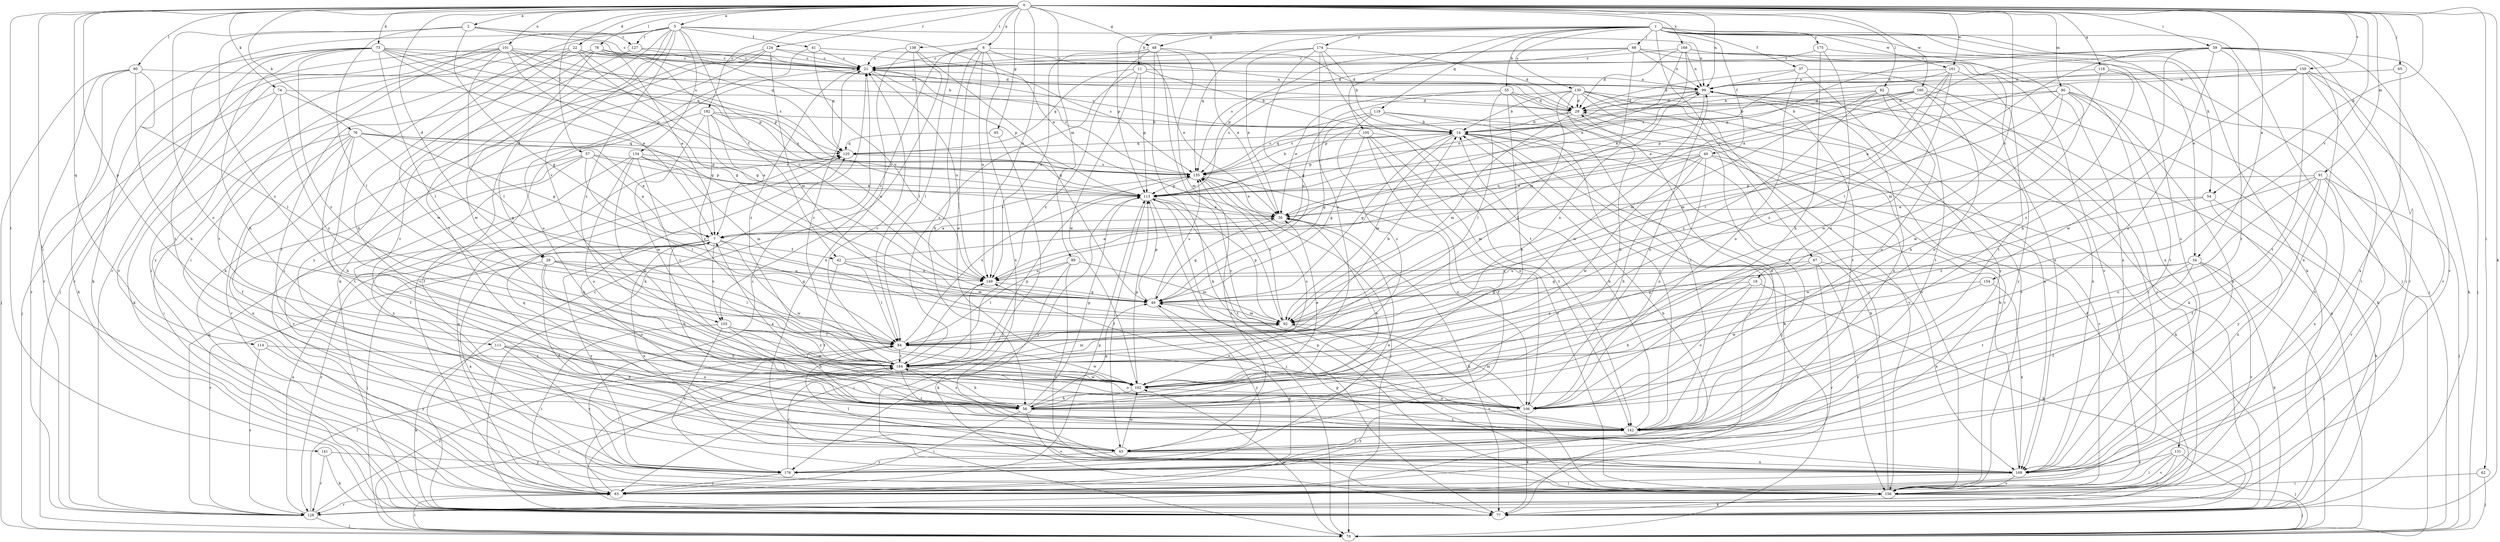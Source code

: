 strict digraph  {
0;
1;
2;
5;
6;
7;
11;
14;
18;
21;
22;
28;
29;
34;
36;
37;
40;
41;
42;
43;
45;
48;
49;
54;
55;
56;
57;
59;
62;
63;
65;
67;
68;
70;
73;
74;
76;
77;
78;
80;
82;
84;
89;
90;
91;
92;
99;
101;
105;
106;
111;
113;
114;
118;
119;
120;
124;
127;
128;
130;
131;
134;
135;
138;
141;
142;
149;
150;
154;
155;
156;
160;
161;
162;
168;
169;
174;
175;
176;
182;
184;
0 -> 2  [label=a];
0 -> 5  [label=a];
0 -> 6  [label=a];
0 -> 18  [label=c];
0 -> 22  [label=d];
0 -> 28  [label=d];
0 -> 34  [label=e];
0 -> 45  [label=g];
0 -> 48  [label=g];
0 -> 54  [label=h];
0 -> 57  [label=i];
0 -> 59  [label=i];
0 -> 62  [label=i];
0 -> 63  [label=i];
0 -> 65  [label=j];
0 -> 73  [label=k];
0 -> 74  [label=k];
0 -> 76  [label=k];
0 -> 77  [label=k];
0 -> 78  [label=l];
0 -> 80  [label=l];
0 -> 82  [label=l];
0 -> 89  [label=m];
0 -> 90  [label=m];
0 -> 91  [label=m];
0 -> 99  [label=n];
0 -> 101  [label=o];
0 -> 111  [label=p];
0 -> 114  [label=q];
0 -> 118  [label=q];
0 -> 124  [label=r];
0 -> 138  [label=t];
0 -> 141  [label=t];
0 -> 149  [label=u];
0 -> 150  [label=v];
0 -> 154  [label=v];
0 -> 160  [label=w];
0 -> 161  [label=w];
0 -> 168  [label=x];
0 -> 182  [label=z];
1 -> 11  [label=b];
1 -> 34  [label=e];
1 -> 37  [label=f];
1 -> 40  [label=f];
1 -> 48  [label=g];
1 -> 54  [label=h];
1 -> 55  [label=h];
1 -> 67  [label=j];
1 -> 68  [label=j];
1 -> 70  [label=j];
1 -> 77  [label=k];
1 -> 105  [label=o];
1 -> 113  [label=p];
1 -> 119  [label=q];
1 -> 130  [label=s];
1 -> 131  [label=s];
1 -> 161  [label=w];
1 -> 174  [label=y];
1 -> 175  [label=y];
1 -> 135  [label=q];
2 -> 21  [label=c];
2 -> 49  [label=g];
2 -> 84  [label=l];
2 -> 106  [label=o];
2 -> 120  [label=q];
2 -> 127  [label=r];
2 -> 184  [label=z];
5 -> 28  [label=d];
5 -> 36  [label=e];
5 -> 41  [label=f];
5 -> 42  [label=f];
5 -> 63  [label=i];
5 -> 77  [label=k];
5 -> 99  [label=n];
5 -> 127  [label=r];
5 -> 128  [label=r];
5 -> 134  [label=s];
5 -> 142  [label=t];
5 -> 155  [label=v];
5 -> 184  [label=z];
6 -> 21  [label=c];
6 -> 29  [label=d];
6 -> 36  [label=e];
6 -> 56  [label=h];
6 -> 84  [label=l];
6 -> 106  [label=o];
6 -> 149  [label=u];
6 -> 155  [label=v];
6 -> 169  [label=x];
7 -> 42  [label=f];
7 -> 56  [label=h];
7 -> 70  [label=j];
7 -> 128  [label=r];
7 -> 135  [label=s];
7 -> 155  [label=v];
7 -> 162  [label=w];
7 -> 169  [label=x];
7 -> 176  [label=y];
11 -> 14  [label=b];
11 -> 99  [label=n];
11 -> 113  [label=p];
11 -> 120  [label=q];
11 -> 162  [label=w];
11 -> 184  [label=z];
14 -> 21  [label=c];
14 -> 49  [label=g];
14 -> 63  [label=i];
14 -> 70  [label=j];
14 -> 92  [label=m];
14 -> 113  [label=p];
14 -> 120  [label=q];
18 -> 49  [label=g];
18 -> 56  [label=h];
18 -> 77  [label=k];
18 -> 106  [label=o];
21 -> 99  [label=n];
21 -> 113  [label=p];
21 -> 149  [label=u];
21 -> 184  [label=z];
22 -> 21  [label=c];
22 -> 49  [label=g];
22 -> 56  [label=h];
22 -> 99  [label=n];
22 -> 142  [label=t];
22 -> 149  [label=u];
22 -> 162  [label=w];
28 -> 43  [label=f];
28 -> 49  [label=g];
28 -> 84  [label=l];
28 -> 106  [label=o];
28 -> 128  [label=r];
28 -> 149  [label=u];
29 -> 14  [label=b];
29 -> 92  [label=m];
29 -> 135  [label=s];
29 -> 156  [label=v];
34 -> 43  [label=f];
34 -> 49  [label=g];
34 -> 70  [label=j];
34 -> 77  [label=k];
34 -> 142  [label=t];
34 -> 149  [label=u];
34 -> 156  [label=v];
36 -> 7  [label=a];
36 -> 49  [label=g];
36 -> 77  [label=k];
37 -> 29  [label=d];
37 -> 99  [label=n];
37 -> 106  [label=o];
37 -> 128  [label=r];
37 -> 176  [label=y];
40 -> 36  [label=e];
40 -> 56  [label=h];
40 -> 77  [label=k];
40 -> 92  [label=m];
40 -> 106  [label=o];
40 -> 135  [label=s];
40 -> 156  [label=v];
40 -> 162  [label=w];
41 -> 21  [label=c];
41 -> 29  [label=d];
41 -> 106  [label=o];
41 -> 149  [label=u];
42 -> 36  [label=e];
42 -> 84  [label=l];
42 -> 92  [label=m];
42 -> 142  [label=t];
42 -> 149  [label=u];
43 -> 99  [label=n];
43 -> 120  [label=q];
43 -> 135  [label=s];
43 -> 162  [label=w];
43 -> 169  [label=x];
43 -> 176  [label=y];
45 -> 70  [label=j];
45 -> 120  [label=q];
48 -> 21  [label=c];
48 -> 36  [label=e];
48 -> 77  [label=k];
48 -> 92  [label=m];
48 -> 149  [label=u];
48 -> 156  [label=v];
48 -> 184  [label=z];
49 -> 92  [label=m];
49 -> 113  [label=p];
49 -> 135  [label=s];
49 -> 176  [label=y];
54 -> 36  [label=e];
54 -> 77  [label=k];
54 -> 162  [label=w];
54 -> 169  [label=x];
55 -> 29  [label=d];
55 -> 36  [label=e];
55 -> 56  [label=h];
55 -> 84  [label=l];
55 -> 142  [label=t];
55 -> 149  [label=u];
55 -> 156  [label=v];
56 -> 7  [label=a];
56 -> 36  [label=e];
56 -> 49  [label=g];
56 -> 63  [label=i];
56 -> 113  [label=p];
56 -> 142  [label=t];
56 -> 156  [label=v];
56 -> 184  [label=z];
57 -> 7  [label=a];
57 -> 43  [label=f];
57 -> 84  [label=l];
57 -> 113  [label=p];
57 -> 135  [label=s];
57 -> 156  [label=v];
57 -> 169  [label=x];
59 -> 7  [label=a];
59 -> 21  [label=c];
59 -> 56  [label=h];
59 -> 70  [label=j];
59 -> 84  [label=l];
59 -> 106  [label=o];
59 -> 113  [label=p];
59 -> 128  [label=r];
59 -> 142  [label=t];
59 -> 156  [label=v];
59 -> 169  [label=x];
62 -> 63  [label=i];
62 -> 70  [label=j];
63 -> 14  [label=b];
63 -> 21  [label=c];
63 -> 49  [label=g];
63 -> 84  [label=l];
63 -> 113  [label=p];
63 -> 120  [label=q];
63 -> 128  [label=r];
65 -> 99  [label=n];
65 -> 169  [label=x];
67 -> 128  [label=r];
67 -> 149  [label=u];
67 -> 156  [label=v];
67 -> 169  [label=x];
67 -> 184  [label=z];
68 -> 21  [label=c];
68 -> 92  [label=m];
68 -> 99  [label=n];
68 -> 113  [label=p];
68 -> 135  [label=s];
68 -> 156  [label=v];
68 -> 169  [label=x];
70 -> 63  [label=i];
70 -> 99  [label=n];
70 -> 162  [label=w];
73 -> 14  [label=b];
73 -> 21  [label=c];
73 -> 49  [label=g];
73 -> 56  [label=h];
73 -> 77  [label=k];
73 -> 84  [label=l];
73 -> 113  [label=p];
73 -> 120  [label=q];
73 -> 128  [label=r];
73 -> 142  [label=t];
73 -> 184  [label=z];
74 -> 29  [label=d];
74 -> 49  [label=g];
74 -> 70  [label=j];
74 -> 77  [label=k];
74 -> 184  [label=z];
76 -> 7  [label=a];
76 -> 43  [label=f];
76 -> 49  [label=g];
76 -> 56  [label=h];
76 -> 63  [label=i];
76 -> 113  [label=p];
76 -> 120  [label=q];
76 -> 142  [label=t];
76 -> 156  [label=v];
77 -> 14  [label=b];
77 -> 21  [label=c];
77 -> 149  [label=u];
78 -> 7  [label=a];
78 -> 21  [label=c];
78 -> 29  [label=d];
78 -> 43  [label=f];
78 -> 63  [label=i];
78 -> 113  [label=p];
78 -> 162  [label=w];
80 -> 56  [label=h];
80 -> 70  [label=j];
80 -> 77  [label=k];
80 -> 84  [label=l];
80 -> 99  [label=n];
80 -> 128  [label=r];
82 -> 14  [label=b];
82 -> 29  [label=d];
82 -> 92  [label=m];
82 -> 106  [label=o];
82 -> 142  [label=t];
82 -> 176  [label=y];
82 -> 184  [label=z];
84 -> 14  [label=b];
84 -> 99  [label=n];
84 -> 135  [label=s];
84 -> 162  [label=w];
84 -> 184  [label=z];
89 -> 77  [label=k];
89 -> 84  [label=l];
89 -> 92  [label=m];
89 -> 149  [label=u];
89 -> 156  [label=v];
90 -> 29  [label=d];
90 -> 56  [label=h];
90 -> 92  [label=m];
90 -> 113  [label=p];
90 -> 142  [label=t];
90 -> 156  [label=v];
90 -> 162  [label=w];
90 -> 169  [label=x];
91 -> 43  [label=f];
91 -> 70  [label=j];
91 -> 106  [label=o];
91 -> 113  [label=p];
91 -> 156  [label=v];
91 -> 169  [label=x];
91 -> 176  [label=y];
91 -> 184  [label=z];
92 -> 84  [label=l];
92 -> 113  [label=p];
92 -> 135  [label=s];
92 -> 156  [label=v];
99 -> 29  [label=d];
99 -> 113  [label=p];
99 -> 142  [label=t];
99 -> 162  [label=w];
99 -> 169  [label=x];
101 -> 7  [label=a];
101 -> 21  [label=c];
101 -> 49  [label=g];
101 -> 70  [label=j];
101 -> 84  [label=l];
101 -> 113  [label=p];
101 -> 128  [label=r];
101 -> 135  [label=s];
101 -> 156  [label=v];
101 -> 176  [label=y];
105 -> 43  [label=f];
105 -> 49  [label=g];
105 -> 106  [label=o];
105 -> 120  [label=q];
105 -> 142  [label=t];
105 -> 156  [label=v];
106 -> 77  [label=k];
106 -> 92  [label=m];
106 -> 99  [label=n];
106 -> 176  [label=y];
111 -> 56  [label=h];
111 -> 77  [label=k];
111 -> 106  [label=o];
111 -> 176  [label=y];
111 -> 184  [label=z];
113 -> 36  [label=e];
113 -> 43  [label=f];
113 -> 70  [label=j];
113 -> 99  [label=n];
113 -> 142  [label=t];
113 -> 176  [label=y];
114 -> 128  [label=r];
114 -> 176  [label=y];
114 -> 184  [label=z];
118 -> 63  [label=i];
118 -> 92  [label=m];
118 -> 99  [label=n];
118 -> 184  [label=z];
119 -> 14  [label=b];
119 -> 49  [label=g];
119 -> 135  [label=s];
119 -> 142  [label=t];
119 -> 156  [label=v];
119 -> 184  [label=z];
120 -> 135  [label=s];
124 -> 21  [label=c];
124 -> 63  [label=i];
124 -> 77  [label=k];
124 -> 92  [label=m];
124 -> 135  [label=s];
124 -> 176  [label=y];
127 -> 21  [label=c];
127 -> 120  [label=q];
127 -> 142  [label=t];
128 -> 7  [label=a];
128 -> 29  [label=d];
128 -> 70  [label=j];
128 -> 84  [label=l];
128 -> 120  [label=q];
128 -> 184  [label=z];
130 -> 14  [label=b];
130 -> 29  [label=d];
130 -> 56  [label=h];
130 -> 63  [label=i];
130 -> 77  [label=k];
130 -> 84  [label=l];
130 -> 135  [label=s];
130 -> 142  [label=t];
130 -> 156  [label=v];
130 -> 169  [label=x];
131 -> 63  [label=i];
131 -> 70  [label=j];
131 -> 128  [label=r];
131 -> 156  [label=v];
131 -> 169  [label=x];
134 -> 36  [label=e];
134 -> 92  [label=m];
134 -> 106  [label=o];
134 -> 135  [label=s];
134 -> 162  [label=w];
134 -> 169  [label=x];
134 -> 184  [label=z];
135 -> 14  [label=b];
135 -> 21  [label=c];
135 -> 36  [label=e];
135 -> 70  [label=j];
135 -> 106  [label=o];
135 -> 113  [label=p];
138 -> 21  [label=c];
138 -> 49  [label=g];
138 -> 77  [label=k];
138 -> 84  [label=l];
138 -> 169  [label=x];
141 -> 77  [label=k];
141 -> 128  [label=r];
141 -> 176  [label=y];
142 -> 14  [label=b];
142 -> 29  [label=d];
142 -> 43  [label=f];
142 -> 120  [label=q];
142 -> 149  [label=u];
149 -> 49  [label=g];
149 -> 63  [label=i];
150 -> 7  [label=a];
150 -> 14  [label=b];
150 -> 63  [label=i];
150 -> 77  [label=k];
150 -> 99  [label=n];
150 -> 142  [label=t];
150 -> 156  [label=v];
150 -> 162  [label=w];
154 -> 49  [label=g];
154 -> 162  [label=w];
154 -> 169  [label=x];
155 -> 56  [label=h];
155 -> 63  [label=i];
155 -> 84  [label=l];
155 -> 162  [label=w];
155 -> 176  [label=y];
155 -> 184  [label=z];
156 -> 7  [label=a];
156 -> 14  [label=b];
156 -> 21  [label=c];
156 -> 70  [label=j];
156 -> 77  [label=k];
156 -> 113  [label=p];
160 -> 14  [label=b];
160 -> 29  [label=d];
160 -> 36  [label=e];
160 -> 63  [label=i];
160 -> 77  [label=k];
160 -> 106  [label=o];
160 -> 149  [label=u];
161 -> 84  [label=l];
161 -> 99  [label=n];
161 -> 135  [label=s];
161 -> 142  [label=t];
161 -> 162  [label=w];
161 -> 184  [label=z];
162 -> 21  [label=c];
162 -> 36  [label=e];
162 -> 56  [label=h];
162 -> 106  [label=o];
162 -> 113  [label=p];
162 -> 135  [label=s];
168 -> 7  [label=a];
168 -> 21  [label=c];
168 -> 29  [label=d];
168 -> 36  [label=e];
168 -> 70  [label=j];
168 -> 99  [label=n];
168 -> 169  [label=x];
169 -> 14  [label=b];
169 -> 49  [label=g];
169 -> 63  [label=i];
169 -> 84  [label=l];
169 -> 156  [label=v];
174 -> 14  [label=b];
174 -> 21  [label=c];
174 -> 29  [label=d];
174 -> 36  [label=e];
174 -> 49  [label=g];
174 -> 142  [label=t];
174 -> 184  [label=z];
175 -> 21  [label=c];
175 -> 56  [label=h];
175 -> 106  [label=o];
175 -> 169  [label=x];
176 -> 36  [label=e];
176 -> 63  [label=i];
176 -> 184  [label=z];
182 -> 7  [label=a];
182 -> 14  [label=b];
182 -> 43  [label=f];
182 -> 135  [label=s];
182 -> 149  [label=u];
182 -> 162  [label=w];
182 -> 184  [label=z];
184 -> 21  [label=c];
184 -> 56  [label=h];
184 -> 70  [label=j];
184 -> 92  [label=m];
184 -> 106  [label=o];
184 -> 113  [label=p];
184 -> 142  [label=t];
184 -> 162  [label=w];
}
